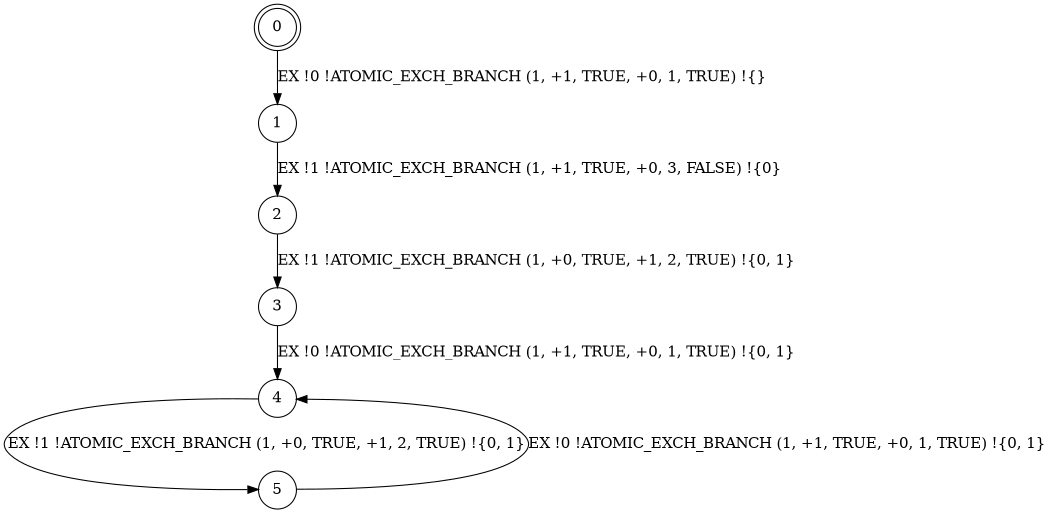 digraph BCG {
size = "7, 10.5";
center = TRUE;
node [shape = circle];
0 [peripheries = 2];
0 -> 1 [label = "EX !0 !ATOMIC_EXCH_BRANCH (1, +1, TRUE, +0, 1, TRUE) !{}"];
1 -> 2 [label = "EX !1 !ATOMIC_EXCH_BRANCH (1, +1, TRUE, +0, 3, FALSE) !{0}"];
2 -> 3 [label = "EX !1 !ATOMIC_EXCH_BRANCH (1, +0, TRUE, +1, 2, TRUE) !{0, 1}"];
3 -> 4 [label = "EX !0 !ATOMIC_EXCH_BRANCH (1, +1, TRUE, +0, 1, TRUE) !{0, 1}"];
4 -> 5 [label = "EX !1 !ATOMIC_EXCH_BRANCH (1, +0, TRUE, +1, 2, TRUE) !{0, 1}"];
5 -> 4 [label = "EX !0 !ATOMIC_EXCH_BRANCH (1, +1, TRUE, +0, 1, TRUE) !{0, 1}"];
}
